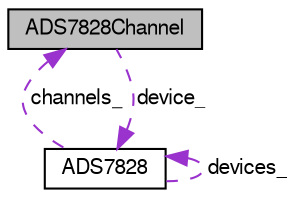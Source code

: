 digraph "ADS7828Channel"
{
  edge [fontname="FreeSans",fontsize="10",labelfontname="FreeSans",labelfontsize="10"];
  node [fontname="FreeSans",fontsize="10",shape=record];
  Node1 [label="ADS7828Channel",height=0.2,width=0.4,color="black", fillcolor="grey75", style="filled" fontcolor="black"];
  Node2 -> Node1 [dir="back",color="darkorchid3",fontsize="10",style="dashed",label=" device_" ,fontname="FreeSans"];
  Node2 [label="ADS7828",height=0.2,width=0.4,color="black", fillcolor="white", style="filled",URL="$class_a_d_s7828.html"];
  Node1 -> Node2 [dir="back",color="darkorchid3",fontsize="10",style="dashed",label=" channels_" ,fontname="FreeSans"];
  Node2 -> Node2 [dir="back",color="darkorchid3",fontsize="10",style="dashed",label=" devices_" ,fontname="FreeSans"];
}
